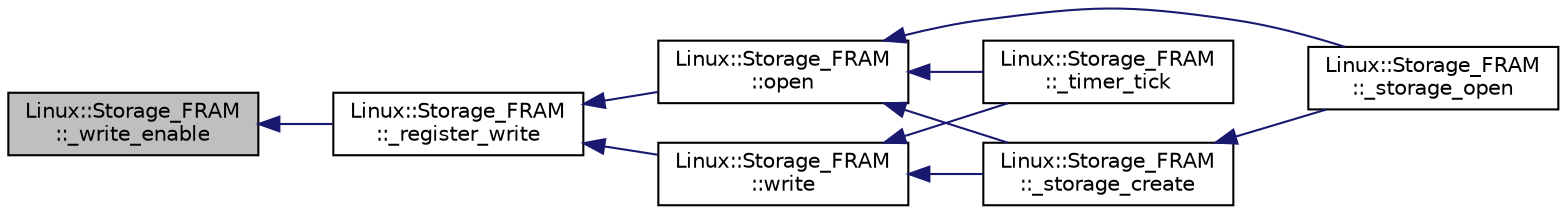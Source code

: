 digraph "Linux::Storage_FRAM::_write_enable"
{
 // INTERACTIVE_SVG=YES
  edge [fontname="Helvetica",fontsize="10",labelfontname="Helvetica",labelfontsize="10"];
  node [fontname="Helvetica",fontsize="10",shape=record];
  rankdir="LR";
  Node1 [label="Linux::Storage_FRAM\l::_write_enable",height=0.2,width=0.4,color="black", fillcolor="grey75", style="filled", fontcolor="black"];
  Node1 -> Node2 [dir="back",color="midnightblue",fontsize="10",style="solid",fontname="Helvetica"];
  Node2 [label="Linux::Storage_FRAM\l::_register_write",height=0.2,width=0.4,color="black", fillcolor="white", style="filled",URL="$classLinux_1_1Storage__FRAM.html#a4379e90c9a79f4e20ca6b5681caa4667"];
  Node2 -> Node3 [dir="back",color="midnightblue",fontsize="10",style="solid",fontname="Helvetica"];
  Node3 [label="Linux::Storage_FRAM\l::open",height=0.2,width=0.4,color="black", fillcolor="white", style="filled",URL="$classLinux_1_1Storage__FRAM.html#a20afffb2a7485aa8c0713533150b36e4"];
  Node3 -> Node4 [dir="back",color="midnightblue",fontsize="10",style="solid",fontname="Helvetica"];
  Node4 [label="Linux::Storage_FRAM\l::_storage_create",height=0.2,width=0.4,color="black", fillcolor="white", style="filled",URL="$classLinux_1_1Storage__FRAM.html#a113edc5b350a1e84d25bbd20b2486c11"];
  Node4 -> Node5 [dir="back",color="midnightblue",fontsize="10",style="solid",fontname="Helvetica"];
  Node5 [label="Linux::Storage_FRAM\l::_storage_open",height=0.2,width=0.4,color="black", fillcolor="white", style="filled",URL="$classLinux_1_1Storage__FRAM.html#aedc6849f147fbc13920768c8aca75b91"];
  Node3 -> Node5 [dir="back",color="midnightblue",fontsize="10",style="solid",fontname="Helvetica"];
  Node3 -> Node6 [dir="back",color="midnightblue",fontsize="10",style="solid",fontname="Helvetica"];
  Node6 [label="Linux::Storage_FRAM\l::_timer_tick",height=0.2,width=0.4,color="black", fillcolor="white", style="filled",URL="$classLinux_1_1Storage__FRAM.html#af784c59d3cec417e57b1e1ace122fbab"];
  Node2 -> Node7 [dir="back",color="midnightblue",fontsize="10",style="solid",fontname="Helvetica"];
  Node7 [label="Linux::Storage_FRAM\l::write",height=0.2,width=0.4,color="black", fillcolor="white", style="filled",URL="$classLinux_1_1Storage__FRAM.html#a79b29b20211a67a9a2536fca7fe6e91c"];
  Node7 -> Node4 [dir="back",color="midnightblue",fontsize="10",style="solid",fontname="Helvetica"];
  Node7 -> Node6 [dir="back",color="midnightblue",fontsize="10",style="solid",fontname="Helvetica"];
}
